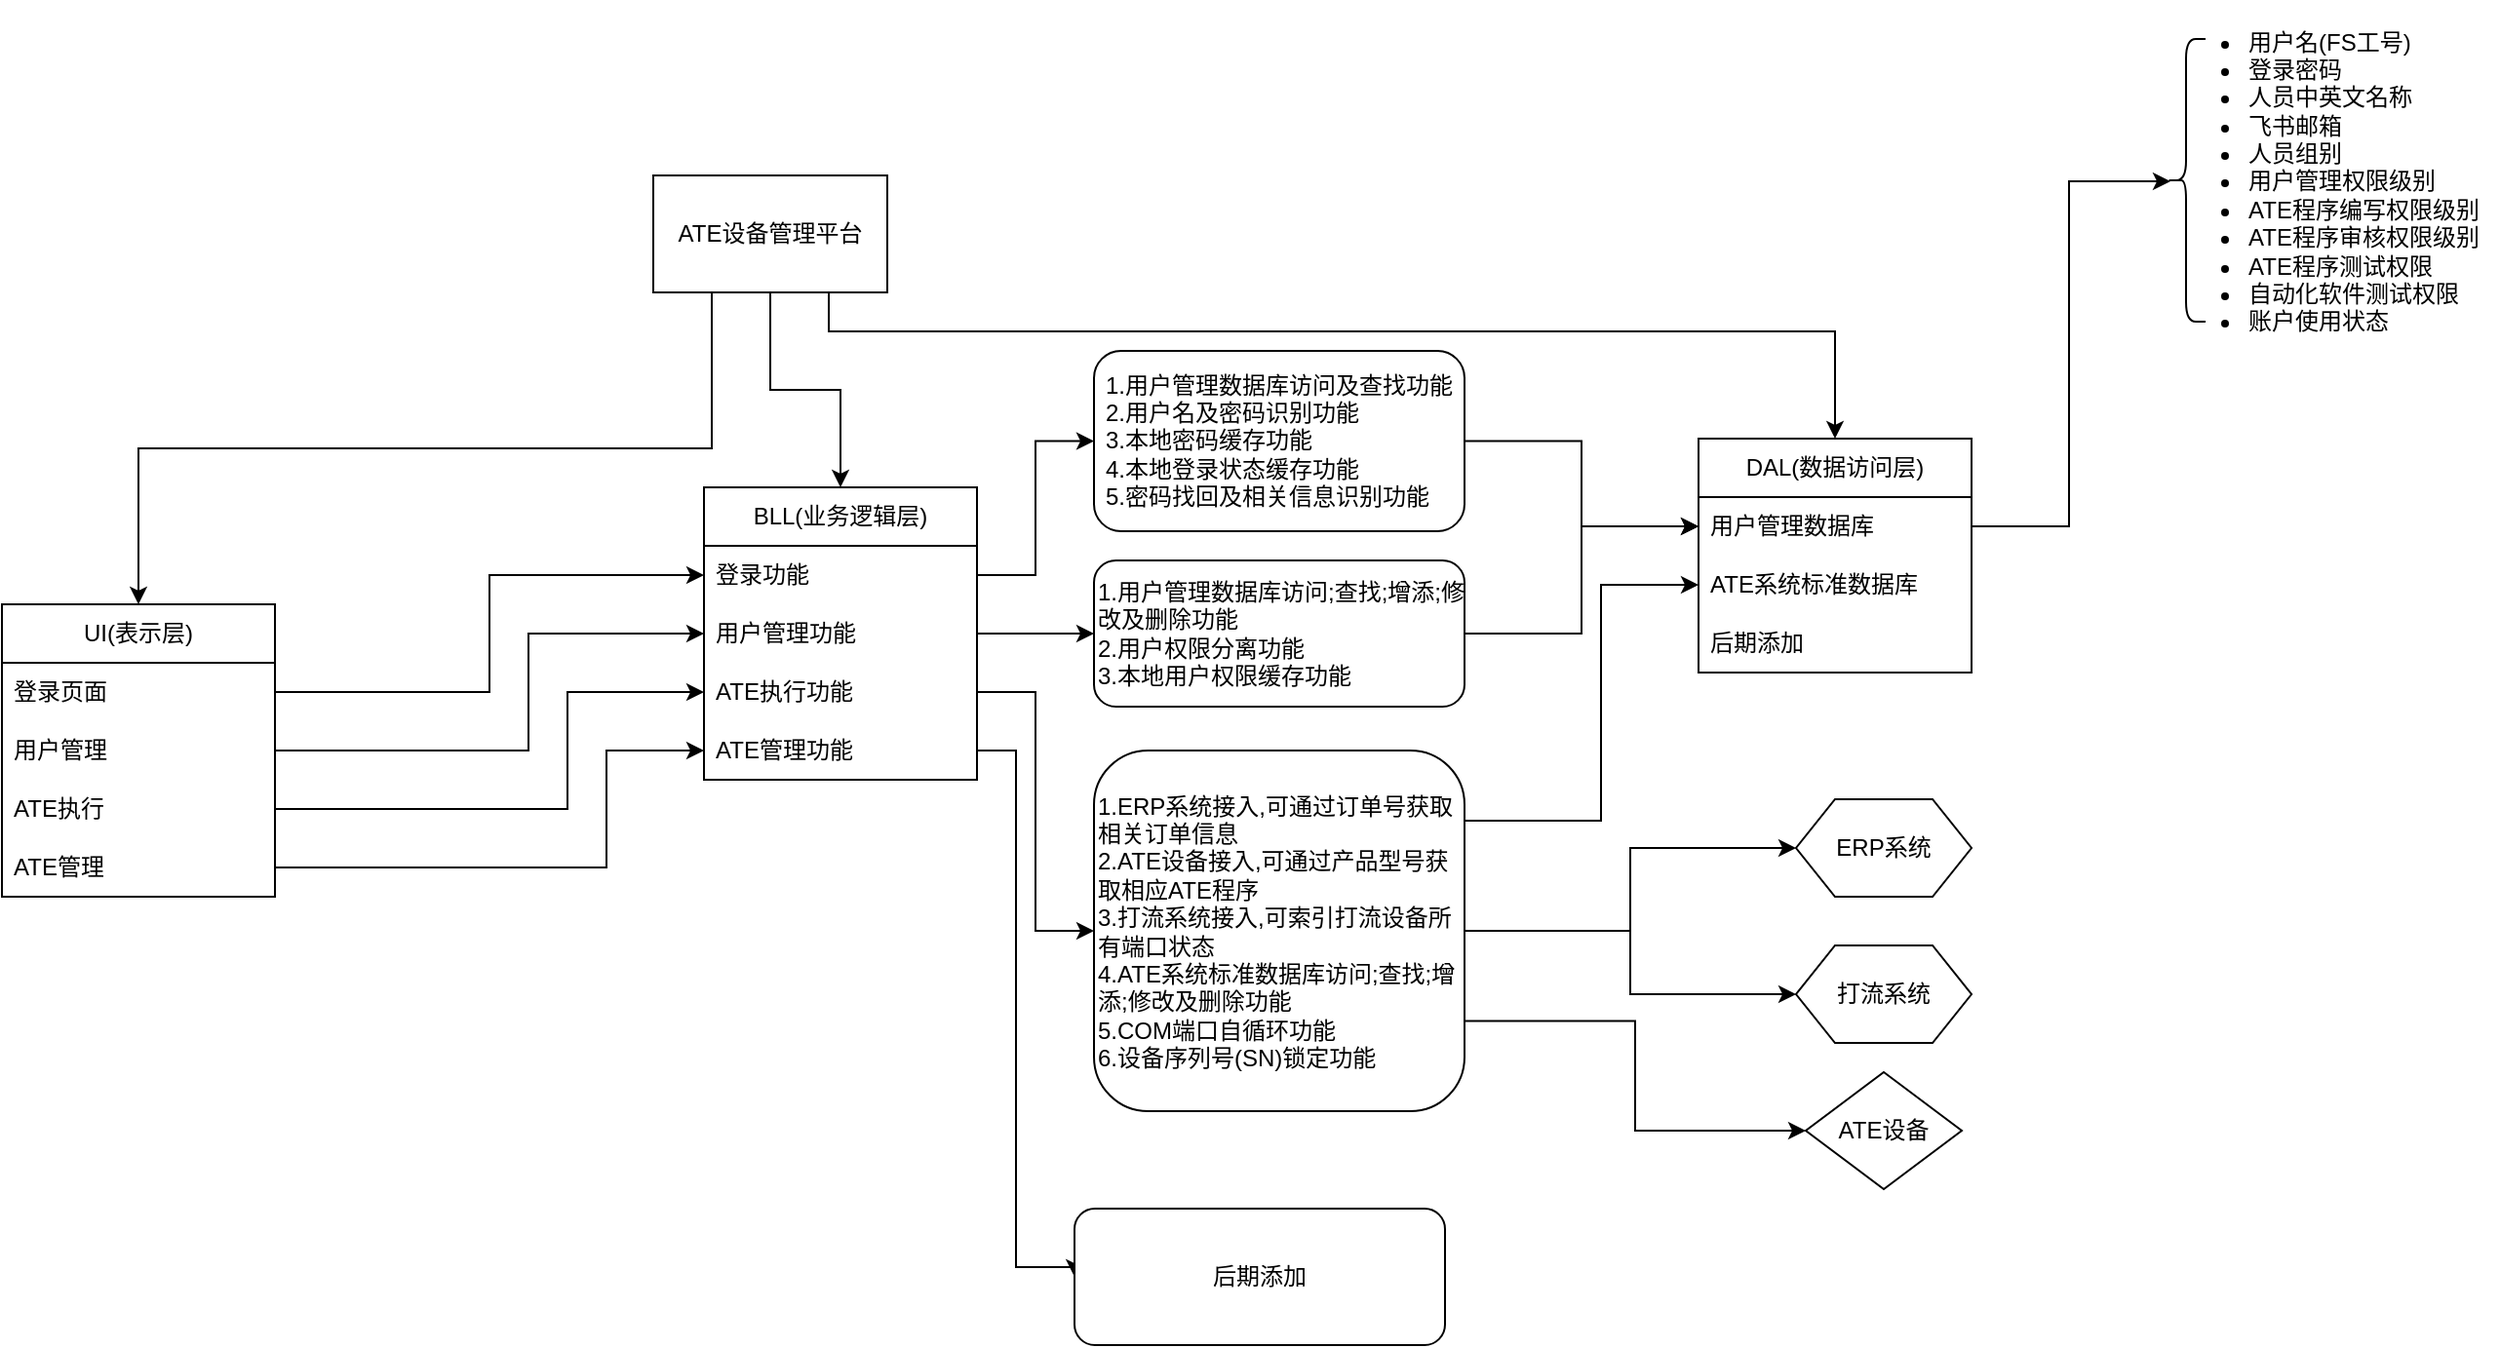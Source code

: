 <mxfile version="20.8.5" type="github">
  <diagram id="J7vyku3DdvCyJjQhRJDn" name="第 1 页">
    <mxGraphModel dx="1193" dy="669" grid="1" gridSize="10" guides="1" tooltips="1" connect="1" arrows="1" fold="1" page="1" pageScale="1" pageWidth="827" pageHeight="1169" math="0" shadow="0">
      <root>
        <mxCell id="0" />
        <mxCell id="1" parent="0" />
        <mxCell id="4PPtomYR8Qqas5wJuIB3-16" style="edgeStyle=orthogonalEdgeStyle;rounded=0;orthogonalLoop=1;jettySize=auto;html=1;exitX=0.25;exitY=1;exitDx=0;exitDy=0;entryX=0.5;entryY=0;entryDx=0;entryDy=0;" edge="1" parent="1" source="4PPtomYR8Qqas5wJuIB3-1" target="4PPtomYR8Qqas5wJuIB3-7">
          <mxGeometry relative="1" as="geometry">
            <mxPoint x="250" y="380" as="targetPoint" />
          </mxGeometry>
        </mxCell>
        <mxCell id="4PPtomYR8Qqas5wJuIB3-18" style="edgeStyle=orthogonalEdgeStyle;rounded=0;orthogonalLoop=1;jettySize=auto;html=1;exitX=0.5;exitY=1;exitDx=0;exitDy=0;entryX=0.5;entryY=0;entryDx=0;entryDy=0;" edge="1" parent="1" source="4PPtomYR8Qqas5wJuIB3-1" target="4PPtomYR8Qqas5wJuIB3-12">
          <mxGeometry relative="1" as="geometry" />
        </mxCell>
        <mxCell id="4PPtomYR8Qqas5wJuIB3-19" style="edgeStyle=orthogonalEdgeStyle;rounded=0;orthogonalLoop=1;jettySize=auto;html=1;exitX=0.75;exitY=1;exitDx=0;exitDy=0;entryX=0.5;entryY=0;entryDx=0;entryDy=0;" edge="1" parent="1" source="4PPtomYR8Qqas5wJuIB3-1" target="4PPtomYR8Qqas5wJuIB3-21">
          <mxGeometry relative="1" as="geometry">
            <mxPoint x="640" y="340" as="targetPoint" />
            <Array as="points">
              <mxPoint x="444" y="320" />
              <mxPoint x="960" y="320" />
            </Array>
          </mxGeometry>
        </mxCell>
        <mxCell id="4PPtomYR8Qqas5wJuIB3-1" value="ATE设备管理平台" style="rounded=0;whiteSpace=wrap;html=1;" vertex="1" parent="1">
          <mxGeometry x="354" y="240" width="120" height="60" as="geometry" />
        </mxCell>
        <mxCell id="4PPtomYR8Qqas5wJuIB3-7" value="UI(表示层)" style="swimlane;fontStyle=0;childLayout=stackLayout;horizontal=1;startSize=30;horizontalStack=0;resizeParent=1;resizeParentMax=0;resizeLast=0;collapsible=1;marginBottom=0;whiteSpace=wrap;html=1;" vertex="1" parent="1">
          <mxGeometry x="20" y="460" width="140" height="150" as="geometry" />
        </mxCell>
        <mxCell id="4PPtomYR8Qqas5wJuIB3-8" value="登录页面" style="text;strokeColor=none;fillColor=none;align=left;verticalAlign=middle;spacingLeft=4;spacingRight=4;overflow=hidden;points=[[0,0.5],[1,0.5]];portConstraint=eastwest;rotatable=0;whiteSpace=wrap;html=1;" vertex="1" parent="4PPtomYR8Qqas5wJuIB3-7">
          <mxGeometry y="30" width="140" height="30" as="geometry" />
        </mxCell>
        <mxCell id="4PPtomYR8Qqas5wJuIB3-9" value="用户管理" style="text;strokeColor=none;fillColor=none;align=left;verticalAlign=middle;spacingLeft=4;spacingRight=4;overflow=hidden;points=[[0,0.5],[1,0.5]];portConstraint=eastwest;rotatable=0;whiteSpace=wrap;html=1;" vertex="1" parent="4PPtomYR8Qqas5wJuIB3-7">
          <mxGeometry y="60" width="140" height="30" as="geometry" />
        </mxCell>
        <mxCell id="4PPtomYR8Qqas5wJuIB3-10" value="ATE执行" style="text;strokeColor=none;fillColor=none;align=left;verticalAlign=middle;spacingLeft=4;spacingRight=4;overflow=hidden;points=[[0,0.5],[1,0.5]];portConstraint=eastwest;rotatable=0;whiteSpace=wrap;html=1;" vertex="1" parent="4PPtomYR8Qqas5wJuIB3-7">
          <mxGeometry y="90" width="140" height="30" as="geometry" />
        </mxCell>
        <mxCell id="4PPtomYR8Qqas5wJuIB3-17" value="ATE管理" style="text;strokeColor=none;fillColor=none;align=left;verticalAlign=middle;spacingLeft=4;spacingRight=4;overflow=hidden;points=[[0,0.5],[1,0.5]];portConstraint=eastwest;rotatable=0;whiteSpace=wrap;html=1;" vertex="1" parent="4PPtomYR8Qqas5wJuIB3-7">
          <mxGeometry y="120" width="140" height="30" as="geometry" />
        </mxCell>
        <mxCell id="4PPtomYR8Qqas5wJuIB3-11" style="edgeStyle=orthogonalEdgeStyle;rounded=0;orthogonalLoop=1;jettySize=auto;html=1;entryX=0;entryY=0.5;entryDx=0;entryDy=0;" edge="1" parent="1" source="4PPtomYR8Qqas5wJuIB3-8" target="4PPtomYR8Qqas5wJuIB3-13">
          <mxGeometry relative="1" as="geometry">
            <mxPoint x="410" y="410" as="targetPoint" />
          </mxGeometry>
        </mxCell>
        <mxCell id="4PPtomYR8Qqas5wJuIB3-12" value="BLL(业务逻辑层)" style="swimlane;fontStyle=0;childLayout=stackLayout;horizontal=1;startSize=30;horizontalStack=0;resizeParent=1;resizeParentMax=0;resizeLast=0;collapsible=1;marginBottom=0;whiteSpace=wrap;html=1;" vertex="1" parent="1">
          <mxGeometry x="380" y="400" width="140" height="150" as="geometry" />
        </mxCell>
        <mxCell id="4PPtomYR8Qqas5wJuIB3-13" value="登录功能" style="text;strokeColor=none;fillColor=none;align=left;verticalAlign=middle;spacingLeft=4;spacingRight=4;overflow=hidden;points=[[0,0.5],[1,0.5]];portConstraint=eastwest;rotatable=0;whiteSpace=wrap;html=1;" vertex="1" parent="4PPtomYR8Qqas5wJuIB3-12">
          <mxGeometry y="30" width="140" height="30" as="geometry" />
        </mxCell>
        <mxCell id="4PPtomYR8Qqas5wJuIB3-14" value="用户管理功能" style="text;strokeColor=none;fillColor=none;align=left;verticalAlign=middle;spacingLeft=4;spacingRight=4;overflow=hidden;points=[[0,0.5],[1,0.5]];portConstraint=eastwest;rotatable=0;whiteSpace=wrap;html=1;" vertex="1" parent="4PPtomYR8Qqas5wJuIB3-12">
          <mxGeometry y="60" width="140" height="30" as="geometry" />
        </mxCell>
        <mxCell id="4PPtomYR8Qqas5wJuIB3-15" value="ATE执行功能" style="text;strokeColor=none;fillColor=none;align=left;verticalAlign=middle;spacingLeft=4;spacingRight=4;overflow=hidden;points=[[0,0.5],[1,0.5]];portConstraint=eastwest;rotatable=0;whiteSpace=wrap;html=1;" vertex="1" parent="4PPtomYR8Qqas5wJuIB3-12">
          <mxGeometry y="90" width="140" height="30" as="geometry" />
        </mxCell>
        <mxCell id="4PPtomYR8Qqas5wJuIB3-28" value="ATE管理功能" style="text;strokeColor=none;fillColor=none;align=left;verticalAlign=middle;spacingLeft=4;spacingRight=4;overflow=hidden;points=[[0,0.5],[1,0.5]];portConstraint=eastwest;rotatable=0;whiteSpace=wrap;html=1;" vertex="1" parent="4PPtomYR8Qqas5wJuIB3-12">
          <mxGeometry y="120" width="140" height="30" as="geometry" />
        </mxCell>
        <mxCell id="4PPtomYR8Qqas5wJuIB3-21" value="DAL(数据访问层)" style="swimlane;fontStyle=0;childLayout=stackLayout;horizontal=1;startSize=30;horizontalStack=0;resizeParent=1;resizeParentMax=0;resizeLast=0;collapsible=1;marginBottom=0;whiteSpace=wrap;html=1;" vertex="1" parent="1">
          <mxGeometry x="890" y="375" width="140" height="120" as="geometry" />
        </mxCell>
        <mxCell id="4PPtomYR8Qqas5wJuIB3-22" value="用户管理数据库" style="text;strokeColor=none;fillColor=none;align=left;verticalAlign=middle;spacingLeft=4;spacingRight=4;overflow=hidden;points=[[0,0.5],[1,0.5]];portConstraint=eastwest;rotatable=0;whiteSpace=wrap;html=1;" vertex="1" parent="4PPtomYR8Qqas5wJuIB3-21">
          <mxGeometry y="30" width="140" height="30" as="geometry" />
        </mxCell>
        <mxCell id="4PPtomYR8Qqas5wJuIB3-23" value="ATE系统标准数据库" style="text;strokeColor=none;fillColor=none;align=left;verticalAlign=middle;spacingLeft=4;spacingRight=4;overflow=hidden;points=[[0,0.5],[1,0.5]];portConstraint=eastwest;rotatable=0;whiteSpace=wrap;html=1;" vertex="1" parent="4PPtomYR8Qqas5wJuIB3-21">
          <mxGeometry y="60" width="140" height="30" as="geometry" />
        </mxCell>
        <mxCell id="4PPtomYR8Qqas5wJuIB3-24" value="后期添加" style="text;strokeColor=none;fillColor=none;align=left;verticalAlign=middle;spacingLeft=4;spacingRight=4;overflow=hidden;points=[[0,0.5],[1,0.5]];portConstraint=eastwest;rotatable=0;whiteSpace=wrap;html=1;" vertex="1" parent="4PPtomYR8Qqas5wJuIB3-21">
          <mxGeometry y="90" width="140" height="30" as="geometry" />
        </mxCell>
        <mxCell id="4PPtomYR8Qqas5wJuIB3-25" style="edgeStyle=orthogonalEdgeStyle;rounded=0;orthogonalLoop=1;jettySize=auto;html=1;entryX=0.1;entryY=0.5;entryDx=0;entryDy=0;entryPerimeter=0;" edge="1" parent="1" source="4PPtomYR8Qqas5wJuIB3-22" target="4PPtomYR8Qqas5wJuIB3-26">
          <mxGeometry relative="1" as="geometry">
            <mxPoint x="1010" y="340" as="targetPoint" />
            <Array as="points">
              <mxPoint x="1080" y="420" />
              <mxPoint x="1080" y="243" />
              <mxPoint x="1132" y="243" />
            </Array>
          </mxGeometry>
        </mxCell>
        <mxCell id="4PPtomYR8Qqas5wJuIB3-26" value="" style="shape=curlyBracket;whiteSpace=wrap;html=1;rounded=1;labelPosition=left;verticalLabelPosition=middle;align=right;verticalAlign=middle;" vertex="1" parent="1">
          <mxGeometry x="1130" y="170" width="20" height="145" as="geometry" />
        </mxCell>
        <mxCell id="4PPtomYR8Qqas5wJuIB3-27" value="&lt;ul&gt;&lt;li&gt;用户名(FS工号)&lt;/li&gt;&lt;li&gt;登录密码&lt;/li&gt;&lt;li&gt;人员中英文名称&lt;/li&gt;&lt;li&gt;飞书邮箱&lt;/li&gt;&lt;li&gt;人员组别&lt;/li&gt;&lt;li&gt;用户管理权限级别&lt;/li&gt;&lt;li&gt;ATE程序编写权限级别&lt;/li&gt;&lt;li&gt;ATE程序审核权限级别&lt;/li&gt;&lt;li&gt;ATE程序测试权限&lt;/li&gt;&lt;li&gt;自动化软件测试权限&lt;/li&gt;&lt;li&gt;账户使用状态&lt;/li&gt;&lt;/ul&gt;" style="text;strokeColor=none;fillColor=none;html=1;whiteSpace=wrap;verticalAlign=middle;overflow=hidden;" vertex="1" parent="1">
          <mxGeometry x="1130" y="150" width="170" height="180" as="geometry" />
        </mxCell>
        <mxCell id="4PPtomYR8Qqas5wJuIB3-29" style="edgeStyle=orthogonalEdgeStyle;rounded=0;orthogonalLoop=1;jettySize=auto;html=1;entryX=0;entryY=0.5;entryDx=0;entryDy=0;" edge="1" parent="1" source="4PPtomYR8Qqas5wJuIB3-13" target="4PPtomYR8Qqas5wJuIB3-30">
          <mxGeometry relative="1" as="geometry">
            <mxPoint x="580" y="400" as="targetPoint" />
          </mxGeometry>
        </mxCell>
        <mxCell id="4PPtomYR8Qqas5wJuIB3-33" style="edgeStyle=orthogonalEdgeStyle;rounded=0;orthogonalLoop=1;jettySize=auto;html=1;entryX=0;entryY=0.5;entryDx=0;entryDy=0;" edge="1" parent="1" source="4PPtomYR8Qqas5wJuIB3-30" target="4PPtomYR8Qqas5wJuIB3-22">
          <mxGeometry relative="1" as="geometry" />
        </mxCell>
        <mxCell id="4PPtomYR8Qqas5wJuIB3-30" value="&lt;div style=&quot;text-align: left;&quot;&gt;&lt;span style=&quot;background-color: initial;&quot;&gt;1.用户管理数据库访问及查找功能&lt;/span&gt;&lt;/div&gt;&lt;div style=&quot;text-align: left;&quot;&gt;&lt;span style=&quot;background-color: initial;&quot;&gt;2.用户名及密码识别功能&lt;/span&gt;&lt;/div&gt;&lt;div style=&quot;text-align: left;&quot;&gt;&lt;span style=&quot;background-color: initial;&quot;&gt;3.本地密码缓存功能&lt;/span&gt;&lt;/div&gt;&lt;div style=&quot;text-align: left;&quot;&gt;&lt;span style=&quot;background-color: initial;&quot;&gt;4.本地登录状态缓存功能&lt;/span&gt;&lt;/div&gt;&lt;div style=&quot;text-align: left;&quot;&gt;&lt;span style=&quot;background-color: initial;&quot;&gt;5.密码找回及相关信息识别功能&lt;/span&gt;&lt;/div&gt;" style="rounded=1;whiteSpace=wrap;html=1;" vertex="1" parent="1">
          <mxGeometry x="580" y="330" width="190" height="92.5" as="geometry" />
        </mxCell>
        <mxCell id="4PPtomYR8Qqas5wJuIB3-34" style="edgeStyle=orthogonalEdgeStyle;rounded=0;orthogonalLoop=1;jettySize=auto;html=1;entryX=0;entryY=0.5;entryDx=0;entryDy=0;" edge="1" parent="1" source="4PPtomYR8Qqas5wJuIB3-14" target="4PPtomYR8Qqas5wJuIB3-35">
          <mxGeometry relative="1" as="geometry">
            <mxPoint x="580" y="475" as="targetPoint" />
          </mxGeometry>
        </mxCell>
        <mxCell id="4PPtomYR8Qqas5wJuIB3-36" style="edgeStyle=orthogonalEdgeStyle;rounded=0;orthogonalLoop=1;jettySize=auto;html=1;entryX=0;entryY=0.5;entryDx=0;entryDy=0;exitX=1;exitY=0.5;exitDx=0;exitDy=0;" edge="1" parent="1" source="4PPtomYR8Qqas5wJuIB3-35" target="4PPtomYR8Qqas5wJuIB3-22">
          <mxGeometry relative="1" as="geometry">
            <mxPoint x="820" y="490" as="sourcePoint" />
            <Array as="points">
              <mxPoint x="830" y="475" />
              <mxPoint x="830" y="420" />
            </Array>
          </mxGeometry>
        </mxCell>
        <mxCell id="4PPtomYR8Qqas5wJuIB3-35" value="1.用户管理数据库访问;查找;增添;修改及删除功能&lt;br&gt;2.用户权限分离功能&lt;br&gt;3.本地用户权限缓存功能" style="rounded=1;whiteSpace=wrap;html=1;align=left;" vertex="1" parent="1">
          <mxGeometry x="580" y="437.5" width="190" height="75" as="geometry" />
        </mxCell>
        <mxCell id="4PPtomYR8Qqas5wJuIB3-38" value="ERP系统" style="shape=hexagon;perimeter=hexagonPerimeter2;whiteSpace=wrap;html=1;fixedSize=1;" vertex="1" parent="1">
          <mxGeometry x="940" y="560" width="90" height="50" as="geometry" />
        </mxCell>
        <mxCell id="4PPtomYR8Qqas5wJuIB3-39" value="ATE设备" style="rhombus;whiteSpace=wrap;html=1;" vertex="1" parent="1">
          <mxGeometry x="945" y="700" width="80" height="60" as="geometry" />
        </mxCell>
        <mxCell id="4PPtomYR8Qqas5wJuIB3-41" value="打流系统" style="shape=hexagon;perimeter=hexagonPerimeter2;whiteSpace=wrap;html=1;fixedSize=1;" vertex="1" parent="1">
          <mxGeometry x="940" y="635" width="90" height="50" as="geometry" />
        </mxCell>
        <mxCell id="4PPtomYR8Qqas5wJuIB3-42" style="edgeStyle=orthogonalEdgeStyle;rounded=0;orthogonalLoop=1;jettySize=auto;html=1;exitX=1;exitY=0.5;exitDx=0;exitDy=0;entryX=0;entryY=0.5;entryDx=0;entryDy=0;" edge="1" parent="1" source="4PPtomYR8Qqas5wJuIB3-15" target="4PPtomYR8Qqas5wJuIB3-43">
          <mxGeometry relative="1" as="geometry">
            <mxPoint x="570" y="620" as="targetPoint" />
          </mxGeometry>
        </mxCell>
        <mxCell id="4PPtomYR8Qqas5wJuIB3-44" style="edgeStyle=orthogonalEdgeStyle;rounded=0;orthogonalLoop=1;jettySize=auto;html=1;exitX=1;exitY=0.25;exitDx=0;exitDy=0;entryX=0;entryY=0.5;entryDx=0;entryDy=0;" edge="1" parent="1" source="4PPtomYR8Qqas5wJuIB3-43" target="4PPtomYR8Qqas5wJuIB3-23">
          <mxGeometry relative="1" as="geometry">
            <Array as="points">
              <mxPoint x="840" y="571" />
              <mxPoint x="840" y="450" />
            </Array>
          </mxGeometry>
        </mxCell>
        <mxCell id="4PPtomYR8Qqas5wJuIB3-48" style="edgeStyle=orthogonalEdgeStyle;rounded=0;orthogonalLoop=1;jettySize=auto;html=1;exitX=1;exitY=0.5;exitDx=0;exitDy=0;entryX=0;entryY=0.5;entryDx=0;entryDy=0;" edge="1" parent="1" source="4PPtomYR8Qqas5wJuIB3-43" target="4PPtomYR8Qqas5wJuIB3-38">
          <mxGeometry relative="1" as="geometry" />
        </mxCell>
        <mxCell id="4PPtomYR8Qqas5wJuIB3-49" style="edgeStyle=orthogonalEdgeStyle;rounded=0;orthogonalLoop=1;jettySize=auto;html=1;exitX=1;exitY=0.5;exitDx=0;exitDy=0;entryX=0;entryY=0.5;entryDx=0;entryDy=0;" edge="1" parent="1" source="4PPtomYR8Qqas5wJuIB3-43" target="4PPtomYR8Qqas5wJuIB3-41">
          <mxGeometry relative="1" as="geometry" />
        </mxCell>
        <mxCell id="4PPtomYR8Qqas5wJuIB3-55" style="edgeStyle=orthogonalEdgeStyle;rounded=0;orthogonalLoop=1;jettySize=auto;html=1;exitX=1;exitY=0.75;exitDx=0;exitDy=0;entryX=0;entryY=0.5;entryDx=0;entryDy=0;" edge="1" parent="1" source="4PPtomYR8Qqas5wJuIB3-43" target="4PPtomYR8Qqas5wJuIB3-39">
          <mxGeometry relative="1" as="geometry" />
        </mxCell>
        <mxCell id="4PPtomYR8Qqas5wJuIB3-43" value="1.ERP系统接入,可通过订单号获取相关订单信息&lt;br&gt;2.ATE设备接入,可通过产品型号获取相应ATE程序&lt;br&gt;3.打流系统接入,可索引打流设备所有端口状态&lt;br&gt;4.ATE系统标准数据库访问;查找;增添;修改及删除功能&lt;br&gt;5.COM端口自循环功能&lt;br&gt;6.设备序列号(SN)锁定功能" style="rounded=1;whiteSpace=wrap;html=1;align=left;" vertex="1" parent="1">
          <mxGeometry x="580" y="535" width="190" height="185" as="geometry" />
        </mxCell>
        <mxCell id="4PPtomYR8Qqas5wJuIB3-50" style="edgeStyle=orthogonalEdgeStyle;rounded=0;orthogonalLoop=1;jettySize=auto;html=1;exitX=1;exitY=0.5;exitDx=0;exitDy=0;entryX=0;entryY=0.5;entryDx=0;entryDy=0;" edge="1" parent="1" source="4PPtomYR8Qqas5wJuIB3-28" target="4PPtomYR8Qqas5wJuIB3-51">
          <mxGeometry relative="1" as="geometry">
            <mxPoint x="540" y="720" as="targetPoint" />
            <Array as="points">
              <mxPoint x="540" y="535" />
              <mxPoint x="540" y="800" />
              <mxPoint x="570" y="800" />
            </Array>
          </mxGeometry>
        </mxCell>
        <mxCell id="4PPtomYR8Qqas5wJuIB3-51" value="后期添加" style="rounded=1;whiteSpace=wrap;html=1;" vertex="1" parent="1">
          <mxGeometry x="570" y="770" width="190" height="70" as="geometry" />
        </mxCell>
        <mxCell id="4PPtomYR8Qqas5wJuIB3-52" style="edgeStyle=orthogonalEdgeStyle;rounded=0;orthogonalLoop=1;jettySize=auto;html=1;entryX=0;entryY=0.5;entryDx=0;entryDy=0;" edge="1" parent="1" source="4PPtomYR8Qqas5wJuIB3-9" target="4PPtomYR8Qqas5wJuIB3-14">
          <mxGeometry relative="1" as="geometry">
            <Array as="points">
              <mxPoint x="290" y="535" />
              <mxPoint x="290" y="475" />
            </Array>
          </mxGeometry>
        </mxCell>
        <mxCell id="4PPtomYR8Qqas5wJuIB3-53" style="edgeStyle=orthogonalEdgeStyle;rounded=0;orthogonalLoop=1;jettySize=auto;html=1;entryX=0;entryY=0.5;entryDx=0;entryDy=0;" edge="1" parent="1" source="4PPtomYR8Qqas5wJuIB3-10" target="4PPtomYR8Qqas5wJuIB3-15">
          <mxGeometry relative="1" as="geometry">
            <Array as="points">
              <mxPoint x="310" y="565" />
              <mxPoint x="310" y="505" />
            </Array>
          </mxGeometry>
        </mxCell>
        <mxCell id="4PPtomYR8Qqas5wJuIB3-54" style="edgeStyle=orthogonalEdgeStyle;rounded=0;orthogonalLoop=1;jettySize=auto;html=1;entryX=0;entryY=0.5;entryDx=0;entryDy=0;" edge="1" parent="1" source="4PPtomYR8Qqas5wJuIB3-17" target="4PPtomYR8Qqas5wJuIB3-28">
          <mxGeometry relative="1" as="geometry">
            <Array as="points">
              <mxPoint x="330" y="595" />
              <mxPoint x="330" y="535" />
            </Array>
          </mxGeometry>
        </mxCell>
      </root>
    </mxGraphModel>
  </diagram>
</mxfile>
